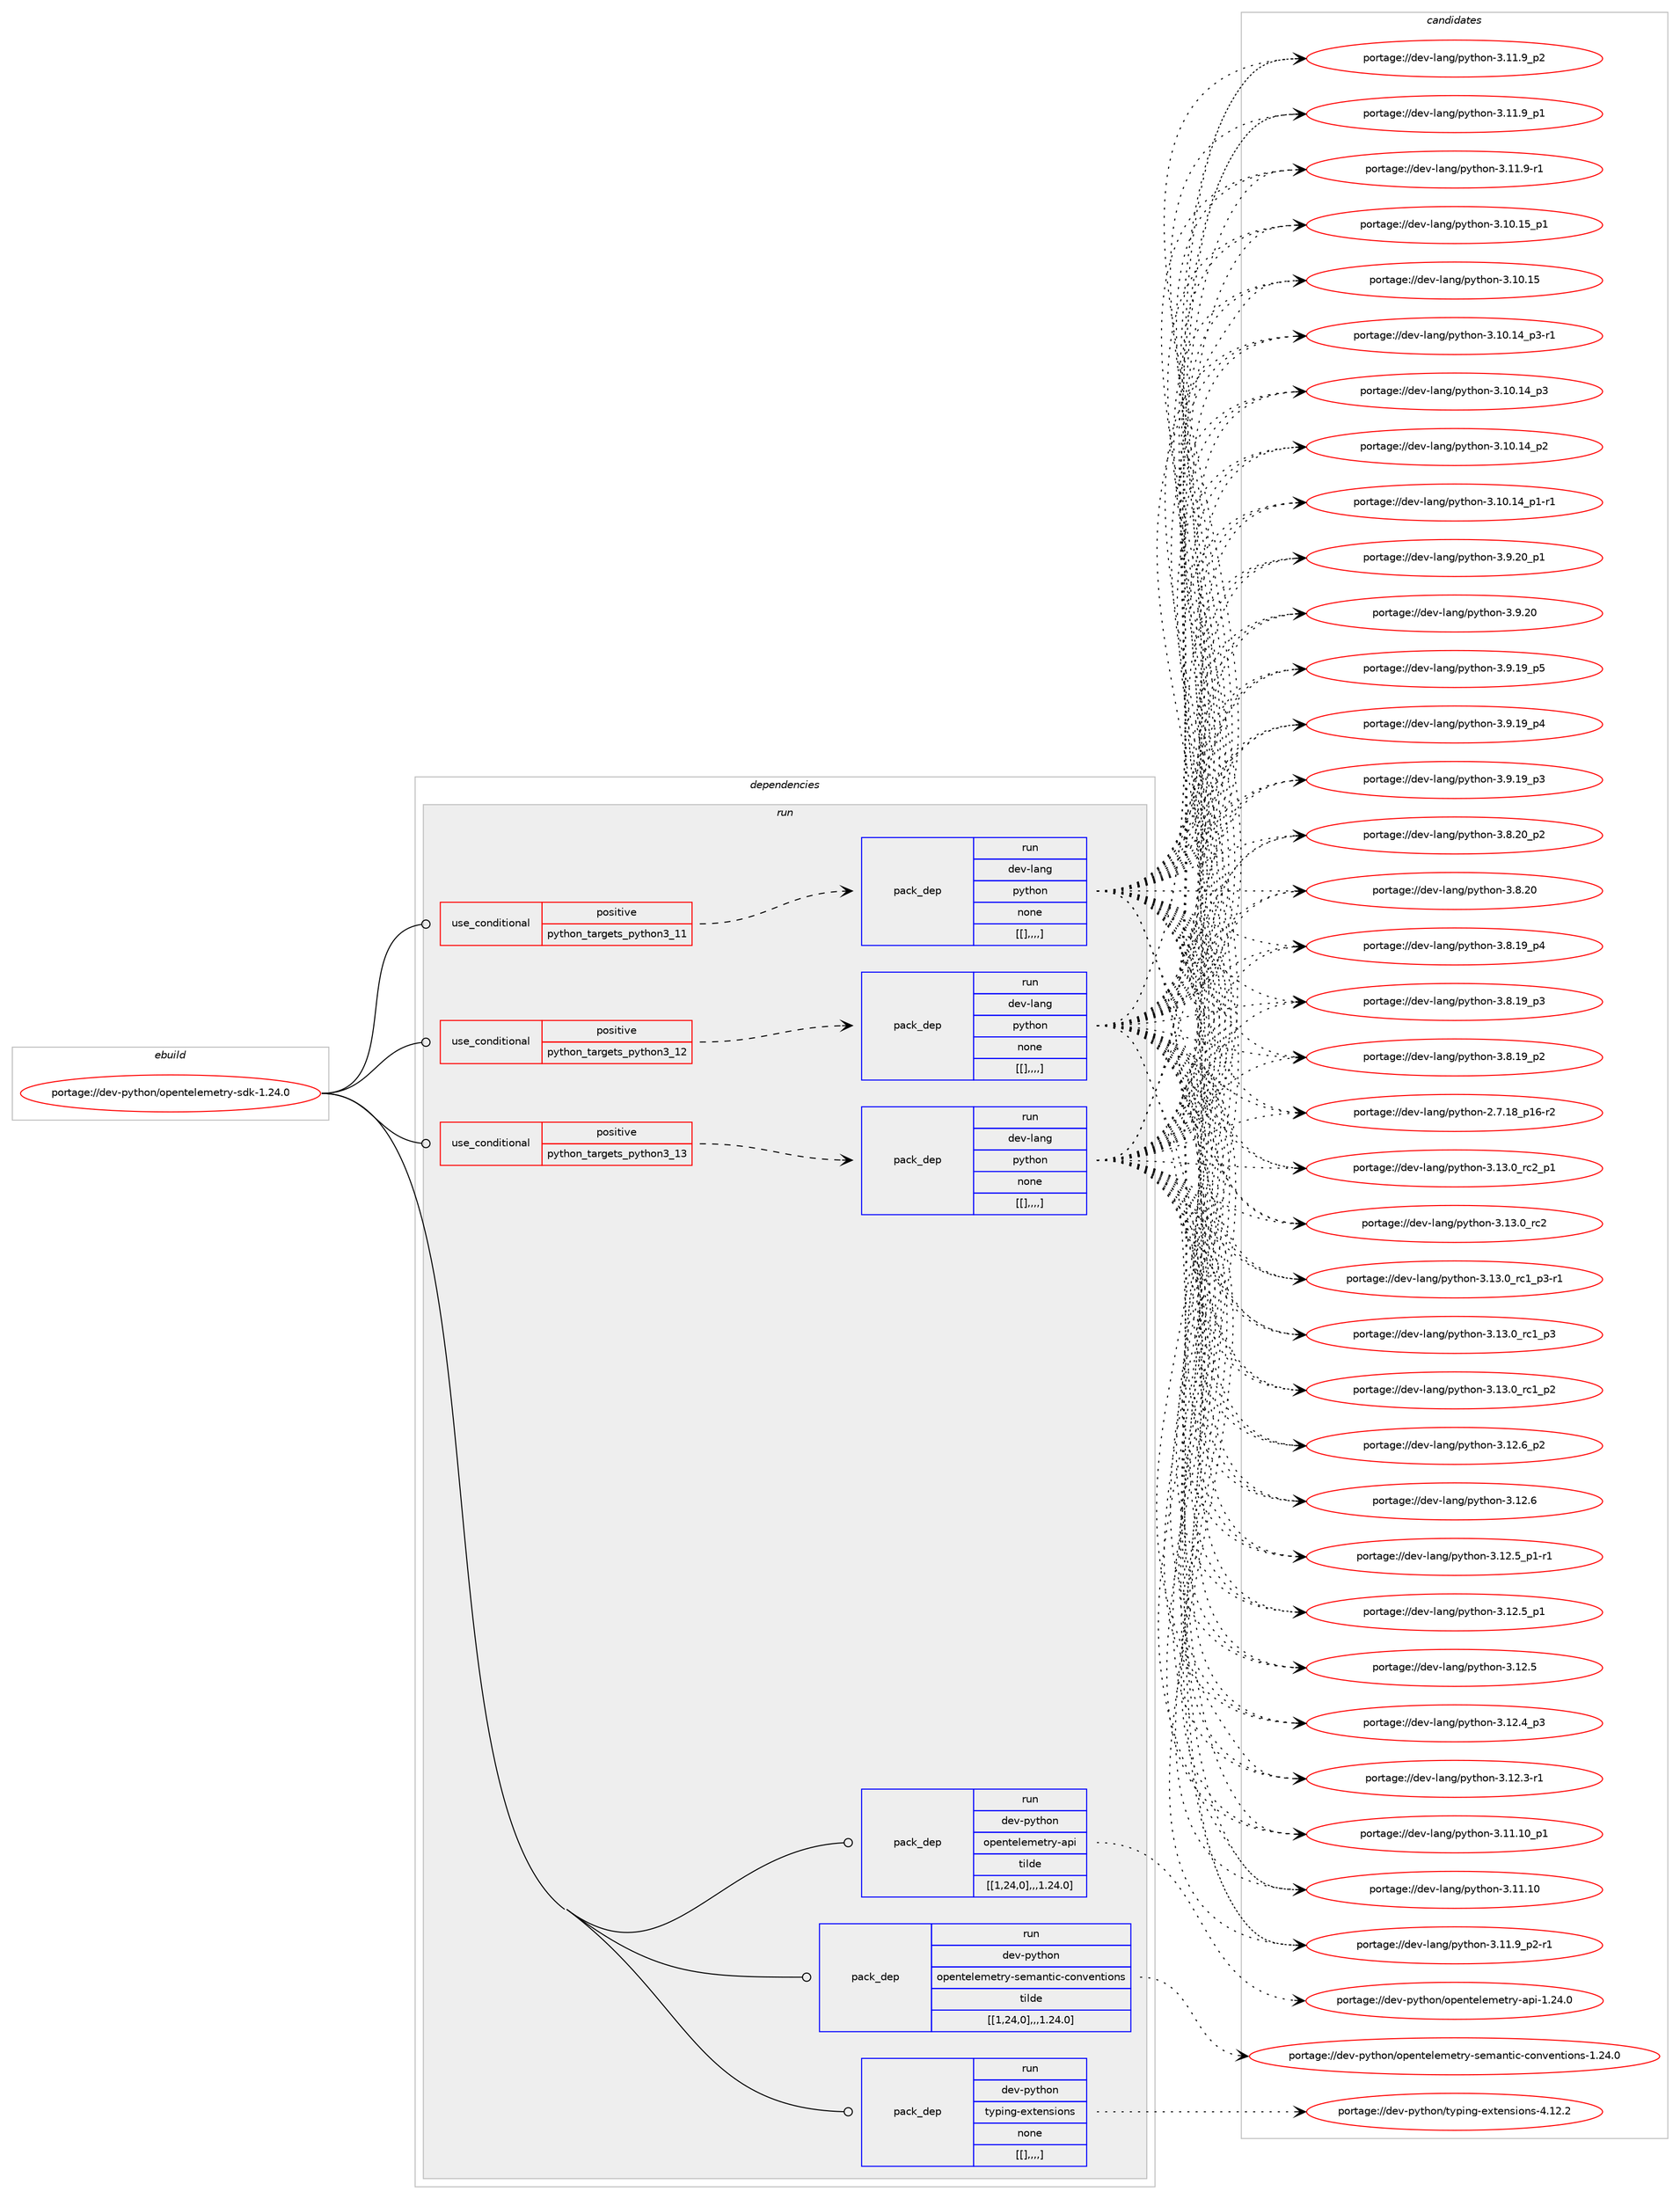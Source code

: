 digraph prolog {

# *************
# Graph options
# *************

newrank=true;
concentrate=true;
compound=true;
graph [rankdir=LR,fontname=Helvetica,fontsize=10,ranksep=1.5];#, ranksep=2.5, nodesep=0.2];
edge  [arrowhead=vee];
node  [fontname=Helvetica,fontsize=10];

# **********
# The ebuild
# **********

subgraph cluster_leftcol {
color=gray;
label=<<i>ebuild</i>>;
id [label="portage://dev-python/opentelemetry-sdk-1.24.0", color=red, width=4, href="../dev-python/opentelemetry-sdk-1.24.0.svg"];
}

# ****************
# The dependencies
# ****************

subgraph cluster_midcol {
color=gray;
label=<<i>dependencies</i>>;
subgraph cluster_compile {
fillcolor="#eeeeee";
style=filled;
label=<<i>compile</i>>;
}
subgraph cluster_compileandrun {
fillcolor="#eeeeee";
style=filled;
label=<<i>compile and run</i>>;
}
subgraph cluster_run {
fillcolor="#eeeeee";
style=filled;
label=<<i>run</i>>;
subgraph cond36780 {
dependency155237 [label=<<TABLE BORDER="0" CELLBORDER="1" CELLSPACING="0" CELLPADDING="4"><TR><TD ROWSPAN="3" CELLPADDING="10">use_conditional</TD></TR><TR><TD>positive</TD></TR><TR><TD>python_targets_python3_11</TD></TR></TABLE>>, shape=none, color=red];
subgraph pack117243 {
dependency155238 [label=<<TABLE BORDER="0" CELLBORDER="1" CELLSPACING="0" CELLPADDING="4" WIDTH="220"><TR><TD ROWSPAN="6" CELLPADDING="30">pack_dep</TD></TR><TR><TD WIDTH="110">run</TD></TR><TR><TD>dev-lang</TD></TR><TR><TD>python</TD></TR><TR><TD>none</TD></TR><TR><TD>[[],,,,]</TD></TR></TABLE>>, shape=none, color=blue];
}
dependency155237:e -> dependency155238:w [weight=20,style="dashed",arrowhead="vee"];
}
id:e -> dependency155237:w [weight=20,style="solid",arrowhead="odot"];
subgraph cond36781 {
dependency155239 [label=<<TABLE BORDER="0" CELLBORDER="1" CELLSPACING="0" CELLPADDING="4"><TR><TD ROWSPAN="3" CELLPADDING="10">use_conditional</TD></TR><TR><TD>positive</TD></TR><TR><TD>python_targets_python3_12</TD></TR></TABLE>>, shape=none, color=red];
subgraph pack117244 {
dependency155240 [label=<<TABLE BORDER="0" CELLBORDER="1" CELLSPACING="0" CELLPADDING="4" WIDTH="220"><TR><TD ROWSPAN="6" CELLPADDING="30">pack_dep</TD></TR><TR><TD WIDTH="110">run</TD></TR><TR><TD>dev-lang</TD></TR><TR><TD>python</TD></TR><TR><TD>none</TD></TR><TR><TD>[[],,,,]</TD></TR></TABLE>>, shape=none, color=blue];
}
dependency155239:e -> dependency155240:w [weight=20,style="dashed",arrowhead="vee"];
}
id:e -> dependency155239:w [weight=20,style="solid",arrowhead="odot"];
subgraph cond36782 {
dependency155241 [label=<<TABLE BORDER="0" CELLBORDER="1" CELLSPACING="0" CELLPADDING="4"><TR><TD ROWSPAN="3" CELLPADDING="10">use_conditional</TD></TR><TR><TD>positive</TD></TR><TR><TD>python_targets_python3_13</TD></TR></TABLE>>, shape=none, color=red];
subgraph pack117245 {
dependency155242 [label=<<TABLE BORDER="0" CELLBORDER="1" CELLSPACING="0" CELLPADDING="4" WIDTH="220"><TR><TD ROWSPAN="6" CELLPADDING="30">pack_dep</TD></TR><TR><TD WIDTH="110">run</TD></TR><TR><TD>dev-lang</TD></TR><TR><TD>python</TD></TR><TR><TD>none</TD></TR><TR><TD>[[],,,,]</TD></TR></TABLE>>, shape=none, color=blue];
}
dependency155241:e -> dependency155242:w [weight=20,style="dashed",arrowhead="vee"];
}
id:e -> dependency155241:w [weight=20,style="solid",arrowhead="odot"];
subgraph pack117246 {
dependency155243 [label=<<TABLE BORDER="0" CELLBORDER="1" CELLSPACING="0" CELLPADDING="4" WIDTH="220"><TR><TD ROWSPAN="6" CELLPADDING="30">pack_dep</TD></TR><TR><TD WIDTH="110">run</TD></TR><TR><TD>dev-python</TD></TR><TR><TD>opentelemetry-api</TD></TR><TR><TD>tilde</TD></TR><TR><TD>[[1,24,0],,,1.24.0]</TD></TR></TABLE>>, shape=none, color=blue];
}
id:e -> dependency155243:w [weight=20,style="solid",arrowhead="odot"];
subgraph pack117247 {
dependency155244 [label=<<TABLE BORDER="0" CELLBORDER="1" CELLSPACING="0" CELLPADDING="4" WIDTH="220"><TR><TD ROWSPAN="6" CELLPADDING="30">pack_dep</TD></TR><TR><TD WIDTH="110">run</TD></TR><TR><TD>dev-python</TD></TR><TR><TD>opentelemetry-semantic-conventions</TD></TR><TR><TD>tilde</TD></TR><TR><TD>[[1,24,0],,,1.24.0]</TD></TR></TABLE>>, shape=none, color=blue];
}
id:e -> dependency155244:w [weight=20,style="solid",arrowhead="odot"];
subgraph pack117248 {
dependency155245 [label=<<TABLE BORDER="0" CELLBORDER="1" CELLSPACING="0" CELLPADDING="4" WIDTH="220"><TR><TD ROWSPAN="6" CELLPADDING="30">pack_dep</TD></TR><TR><TD WIDTH="110">run</TD></TR><TR><TD>dev-python</TD></TR><TR><TD>typing-extensions</TD></TR><TR><TD>none</TD></TR><TR><TD>[[],,,,]</TD></TR></TABLE>>, shape=none, color=blue];
}
id:e -> dependency155245:w [weight=20,style="solid",arrowhead="odot"];
}
}

# **************
# The candidates
# **************

subgraph cluster_choices {
rank=same;
color=gray;
label=<<i>candidates</i>>;

subgraph choice117243 {
color=black;
nodesep=1;
choice100101118451089711010347112121116104111110455146495146489511499509511249 [label="portage://dev-lang/python-3.13.0_rc2_p1", color=red, width=4,href="../dev-lang/python-3.13.0_rc2_p1.svg"];
choice10010111845108971101034711212111610411111045514649514648951149950 [label="portage://dev-lang/python-3.13.0_rc2", color=red, width=4,href="../dev-lang/python-3.13.0_rc2.svg"];
choice1001011184510897110103471121211161041111104551464951464895114994995112514511449 [label="portage://dev-lang/python-3.13.0_rc1_p3-r1", color=red, width=4,href="../dev-lang/python-3.13.0_rc1_p3-r1.svg"];
choice100101118451089711010347112121116104111110455146495146489511499499511251 [label="portage://dev-lang/python-3.13.0_rc1_p3", color=red, width=4,href="../dev-lang/python-3.13.0_rc1_p3.svg"];
choice100101118451089711010347112121116104111110455146495146489511499499511250 [label="portage://dev-lang/python-3.13.0_rc1_p2", color=red, width=4,href="../dev-lang/python-3.13.0_rc1_p2.svg"];
choice100101118451089711010347112121116104111110455146495046549511250 [label="portage://dev-lang/python-3.12.6_p2", color=red, width=4,href="../dev-lang/python-3.12.6_p2.svg"];
choice10010111845108971101034711212111610411111045514649504654 [label="portage://dev-lang/python-3.12.6", color=red, width=4,href="../dev-lang/python-3.12.6.svg"];
choice1001011184510897110103471121211161041111104551464950465395112494511449 [label="portage://dev-lang/python-3.12.5_p1-r1", color=red, width=4,href="../dev-lang/python-3.12.5_p1-r1.svg"];
choice100101118451089711010347112121116104111110455146495046539511249 [label="portage://dev-lang/python-3.12.5_p1", color=red, width=4,href="../dev-lang/python-3.12.5_p1.svg"];
choice10010111845108971101034711212111610411111045514649504653 [label="portage://dev-lang/python-3.12.5", color=red, width=4,href="../dev-lang/python-3.12.5.svg"];
choice100101118451089711010347112121116104111110455146495046529511251 [label="portage://dev-lang/python-3.12.4_p3", color=red, width=4,href="../dev-lang/python-3.12.4_p3.svg"];
choice100101118451089711010347112121116104111110455146495046514511449 [label="portage://dev-lang/python-3.12.3-r1", color=red, width=4,href="../dev-lang/python-3.12.3-r1.svg"];
choice10010111845108971101034711212111610411111045514649494649489511249 [label="portage://dev-lang/python-3.11.10_p1", color=red, width=4,href="../dev-lang/python-3.11.10_p1.svg"];
choice1001011184510897110103471121211161041111104551464949464948 [label="portage://dev-lang/python-3.11.10", color=red, width=4,href="../dev-lang/python-3.11.10.svg"];
choice1001011184510897110103471121211161041111104551464949465795112504511449 [label="portage://dev-lang/python-3.11.9_p2-r1", color=red, width=4,href="../dev-lang/python-3.11.9_p2-r1.svg"];
choice100101118451089711010347112121116104111110455146494946579511250 [label="portage://dev-lang/python-3.11.9_p2", color=red, width=4,href="../dev-lang/python-3.11.9_p2.svg"];
choice100101118451089711010347112121116104111110455146494946579511249 [label="portage://dev-lang/python-3.11.9_p1", color=red, width=4,href="../dev-lang/python-3.11.9_p1.svg"];
choice100101118451089711010347112121116104111110455146494946574511449 [label="portage://dev-lang/python-3.11.9-r1", color=red, width=4,href="../dev-lang/python-3.11.9-r1.svg"];
choice10010111845108971101034711212111610411111045514649484649539511249 [label="portage://dev-lang/python-3.10.15_p1", color=red, width=4,href="../dev-lang/python-3.10.15_p1.svg"];
choice1001011184510897110103471121211161041111104551464948464953 [label="portage://dev-lang/python-3.10.15", color=red, width=4,href="../dev-lang/python-3.10.15.svg"];
choice100101118451089711010347112121116104111110455146494846495295112514511449 [label="portage://dev-lang/python-3.10.14_p3-r1", color=red, width=4,href="../dev-lang/python-3.10.14_p3-r1.svg"];
choice10010111845108971101034711212111610411111045514649484649529511251 [label="portage://dev-lang/python-3.10.14_p3", color=red, width=4,href="../dev-lang/python-3.10.14_p3.svg"];
choice10010111845108971101034711212111610411111045514649484649529511250 [label="portage://dev-lang/python-3.10.14_p2", color=red, width=4,href="../dev-lang/python-3.10.14_p2.svg"];
choice100101118451089711010347112121116104111110455146494846495295112494511449 [label="portage://dev-lang/python-3.10.14_p1-r1", color=red, width=4,href="../dev-lang/python-3.10.14_p1-r1.svg"];
choice100101118451089711010347112121116104111110455146574650489511249 [label="portage://dev-lang/python-3.9.20_p1", color=red, width=4,href="../dev-lang/python-3.9.20_p1.svg"];
choice10010111845108971101034711212111610411111045514657465048 [label="portage://dev-lang/python-3.9.20", color=red, width=4,href="../dev-lang/python-3.9.20.svg"];
choice100101118451089711010347112121116104111110455146574649579511253 [label="portage://dev-lang/python-3.9.19_p5", color=red, width=4,href="../dev-lang/python-3.9.19_p5.svg"];
choice100101118451089711010347112121116104111110455146574649579511252 [label="portage://dev-lang/python-3.9.19_p4", color=red, width=4,href="../dev-lang/python-3.9.19_p4.svg"];
choice100101118451089711010347112121116104111110455146574649579511251 [label="portage://dev-lang/python-3.9.19_p3", color=red, width=4,href="../dev-lang/python-3.9.19_p3.svg"];
choice100101118451089711010347112121116104111110455146564650489511250 [label="portage://dev-lang/python-3.8.20_p2", color=red, width=4,href="../dev-lang/python-3.8.20_p2.svg"];
choice10010111845108971101034711212111610411111045514656465048 [label="portage://dev-lang/python-3.8.20", color=red, width=4,href="../dev-lang/python-3.8.20.svg"];
choice100101118451089711010347112121116104111110455146564649579511252 [label="portage://dev-lang/python-3.8.19_p4", color=red, width=4,href="../dev-lang/python-3.8.19_p4.svg"];
choice100101118451089711010347112121116104111110455146564649579511251 [label="portage://dev-lang/python-3.8.19_p3", color=red, width=4,href="../dev-lang/python-3.8.19_p3.svg"];
choice100101118451089711010347112121116104111110455146564649579511250 [label="portage://dev-lang/python-3.8.19_p2", color=red, width=4,href="../dev-lang/python-3.8.19_p2.svg"];
choice100101118451089711010347112121116104111110455046554649569511249544511450 [label="portage://dev-lang/python-2.7.18_p16-r2", color=red, width=4,href="../dev-lang/python-2.7.18_p16-r2.svg"];
dependency155238:e -> choice100101118451089711010347112121116104111110455146495146489511499509511249:w [style=dotted,weight="100"];
dependency155238:e -> choice10010111845108971101034711212111610411111045514649514648951149950:w [style=dotted,weight="100"];
dependency155238:e -> choice1001011184510897110103471121211161041111104551464951464895114994995112514511449:w [style=dotted,weight="100"];
dependency155238:e -> choice100101118451089711010347112121116104111110455146495146489511499499511251:w [style=dotted,weight="100"];
dependency155238:e -> choice100101118451089711010347112121116104111110455146495146489511499499511250:w [style=dotted,weight="100"];
dependency155238:e -> choice100101118451089711010347112121116104111110455146495046549511250:w [style=dotted,weight="100"];
dependency155238:e -> choice10010111845108971101034711212111610411111045514649504654:w [style=dotted,weight="100"];
dependency155238:e -> choice1001011184510897110103471121211161041111104551464950465395112494511449:w [style=dotted,weight="100"];
dependency155238:e -> choice100101118451089711010347112121116104111110455146495046539511249:w [style=dotted,weight="100"];
dependency155238:e -> choice10010111845108971101034711212111610411111045514649504653:w [style=dotted,weight="100"];
dependency155238:e -> choice100101118451089711010347112121116104111110455146495046529511251:w [style=dotted,weight="100"];
dependency155238:e -> choice100101118451089711010347112121116104111110455146495046514511449:w [style=dotted,weight="100"];
dependency155238:e -> choice10010111845108971101034711212111610411111045514649494649489511249:w [style=dotted,weight="100"];
dependency155238:e -> choice1001011184510897110103471121211161041111104551464949464948:w [style=dotted,weight="100"];
dependency155238:e -> choice1001011184510897110103471121211161041111104551464949465795112504511449:w [style=dotted,weight="100"];
dependency155238:e -> choice100101118451089711010347112121116104111110455146494946579511250:w [style=dotted,weight="100"];
dependency155238:e -> choice100101118451089711010347112121116104111110455146494946579511249:w [style=dotted,weight="100"];
dependency155238:e -> choice100101118451089711010347112121116104111110455146494946574511449:w [style=dotted,weight="100"];
dependency155238:e -> choice10010111845108971101034711212111610411111045514649484649539511249:w [style=dotted,weight="100"];
dependency155238:e -> choice1001011184510897110103471121211161041111104551464948464953:w [style=dotted,weight="100"];
dependency155238:e -> choice100101118451089711010347112121116104111110455146494846495295112514511449:w [style=dotted,weight="100"];
dependency155238:e -> choice10010111845108971101034711212111610411111045514649484649529511251:w [style=dotted,weight="100"];
dependency155238:e -> choice10010111845108971101034711212111610411111045514649484649529511250:w [style=dotted,weight="100"];
dependency155238:e -> choice100101118451089711010347112121116104111110455146494846495295112494511449:w [style=dotted,weight="100"];
dependency155238:e -> choice100101118451089711010347112121116104111110455146574650489511249:w [style=dotted,weight="100"];
dependency155238:e -> choice10010111845108971101034711212111610411111045514657465048:w [style=dotted,weight="100"];
dependency155238:e -> choice100101118451089711010347112121116104111110455146574649579511253:w [style=dotted,weight="100"];
dependency155238:e -> choice100101118451089711010347112121116104111110455146574649579511252:w [style=dotted,weight="100"];
dependency155238:e -> choice100101118451089711010347112121116104111110455146574649579511251:w [style=dotted,weight="100"];
dependency155238:e -> choice100101118451089711010347112121116104111110455146564650489511250:w [style=dotted,weight="100"];
dependency155238:e -> choice10010111845108971101034711212111610411111045514656465048:w [style=dotted,weight="100"];
dependency155238:e -> choice100101118451089711010347112121116104111110455146564649579511252:w [style=dotted,weight="100"];
dependency155238:e -> choice100101118451089711010347112121116104111110455146564649579511251:w [style=dotted,weight="100"];
dependency155238:e -> choice100101118451089711010347112121116104111110455146564649579511250:w [style=dotted,weight="100"];
dependency155238:e -> choice100101118451089711010347112121116104111110455046554649569511249544511450:w [style=dotted,weight="100"];
}
subgraph choice117244 {
color=black;
nodesep=1;
choice100101118451089711010347112121116104111110455146495146489511499509511249 [label="portage://dev-lang/python-3.13.0_rc2_p1", color=red, width=4,href="../dev-lang/python-3.13.0_rc2_p1.svg"];
choice10010111845108971101034711212111610411111045514649514648951149950 [label="portage://dev-lang/python-3.13.0_rc2", color=red, width=4,href="../dev-lang/python-3.13.0_rc2.svg"];
choice1001011184510897110103471121211161041111104551464951464895114994995112514511449 [label="portage://dev-lang/python-3.13.0_rc1_p3-r1", color=red, width=4,href="../dev-lang/python-3.13.0_rc1_p3-r1.svg"];
choice100101118451089711010347112121116104111110455146495146489511499499511251 [label="portage://dev-lang/python-3.13.0_rc1_p3", color=red, width=4,href="../dev-lang/python-3.13.0_rc1_p3.svg"];
choice100101118451089711010347112121116104111110455146495146489511499499511250 [label="portage://dev-lang/python-3.13.0_rc1_p2", color=red, width=4,href="../dev-lang/python-3.13.0_rc1_p2.svg"];
choice100101118451089711010347112121116104111110455146495046549511250 [label="portage://dev-lang/python-3.12.6_p2", color=red, width=4,href="../dev-lang/python-3.12.6_p2.svg"];
choice10010111845108971101034711212111610411111045514649504654 [label="portage://dev-lang/python-3.12.6", color=red, width=4,href="../dev-lang/python-3.12.6.svg"];
choice1001011184510897110103471121211161041111104551464950465395112494511449 [label="portage://dev-lang/python-3.12.5_p1-r1", color=red, width=4,href="../dev-lang/python-3.12.5_p1-r1.svg"];
choice100101118451089711010347112121116104111110455146495046539511249 [label="portage://dev-lang/python-3.12.5_p1", color=red, width=4,href="../dev-lang/python-3.12.5_p1.svg"];
choice10010111845108971101034711212111610411111045514649504653 [label="portage://dev-lang/python-3.12.5", color=red, width=4,href="../dev-lang/python-3.12.5.svg"];
choice100101118451089711010347112121116104111110455146495046529511251 [label="portage://dev-lang/python-3.12.4_p3", color=red, width=4,href="../dev-lang/python-3.12.4_p3.svg"];
choice100101118451089711010347112121116104111110455146495046514511449 [label="portage://dev-lang/python-3.12.3-r1", color=red, width=4,href="../dev-lang/python-3.12.3-r1.svg"];
choice10010111845108971101034711212111610411111045514649494649489511249 [label="portage://dev-lang/python-3.11.10_p1", color=red, width=4,href="../dev-lang/python-3.11.10_p1.svg"];
choice1001011184510897110103471121211161041111104551464949464948 [label="portage://dev-lang/python-3.11.10", color=red, width=4,href="../dev-lang/python-3.11.10.svg"];
choice1001011184510897110103471121211161041111104551464949465795112504511449 [label="portage://dev-lang/python-3.11.9_p2-r1", color=red, width=4,href="../dev-lang/python-3.11.9_p2-r1.svg"];
choice100101118451089711010347112121116104111110455146494946579511250 [label="portage://dev-lang/python-3.11.9_p2", color=red, width=4,href="../dev-lang/python-3.11.9_p2.svg"];
choice100101118451089711010347112121116104111110455146494946579511249 [label="portage://dev-lang/python-3.11.9_p1", color=red, width=4,href="../dev-lang/python-3.11.9_p1.svg"];
choice100101118451089711010347112121116104111110455146494946574511449 [label="portage://dev-lang/python-3.11.9-r1", color=red, width=4,href="../dev-lang/python-3.11.9-r1.svg"];
choice10010111845108971101034711212111610411111045514649484649539511249 [label="portage://dev-lang/python-3.10.15_p1", color=red, width=4,href="../dev-lang/python-3.10.15_p1.svg"];
choice1001011184510897110103471121211161041111104551464948464953 [label="portage://dev-lang/python-3.10.15", color=red, width=4,href="../dev-lang/python-3.10.15.svg"];
choice100101118451089711010347112121116104111110455146494846495295112514511449 [label="portage://dev-lang/python-3.10.14_p3-r1", color=red, width=4,href="../dev-lang/python-3.10.14_p3-r1.svg"];
choice10010111845108971101034711212111610411111045514649484649529511251 [label="portage://dev-lang/python-3.10.14_p3", color=red, width=4,href="../dev-lang/python-3.10.14_p3.svg"];
choice10010111845108971101034711212111610411111045514649484649529511250 [label="portage://dev-lang/python-3.10.14_p2", color=red, width=4,href="../dev-lang/python-3.10.14_p2.svg"];
choice100101118451089711010347112121116104111110455146494846495295112494511449 [label="portage://dev-lang/python-3.10.14_p1-r1", color=red, width=4,href="../dev-lang/python-3.10.14_p1-r1.svg"];
choice100101118451089711010347112121116104111110455146574650489511249 [label="portage://dev-lang/python-3.9.20_p1", color=red, width=4,href="../dev-lang/python-3.9.20_p1.svg"];
choice10010111845108971101034711212111610411111045514657465048 [label="portage://dev-lang/python-3.9.20", color=red, width=4,href="../dev-lang/python-3.9.20.svg"];
choice100101118451089711010347112121116104111110455146574649579511253 [label="portage://dev-lang/python-3.9.19_p5", color=red, width=4,href="../dev-lang/python-3.9.19_p5.svg"];
choice100101118451089711010347112121116104111110455146574649579511252 [label="portage://dev-lang/python-3.9.19_p4", color=red, width=4,href="../dev-lang/python-3.9.19_p4.svg"];
choice100101118451089711010347112121116104111110455146574649579511251 [label="portage://dev-lang/python-3.9.19_p3", color=red, width=4,href="../dev-lang/python-3.9.19_p3.svg"];
choice100101118451089711010347112121116104111110455146564650489511250 [label="portage://dev-lang/python-3.8.20_p2", color=red, width=4,href="../dev-lang/python-3.8.20_p2.svg"];
choice10010111845108971101034711212111610411111045514656465048 [label="portage://dev-lang/python-3.8.20", color=red, width=4,href="../dev-lang/python-3.8.20.svg"];
choice100101118451089711010347112121116104111110455146564649579511252 [label="portage://dev-lang/python-3.8.19_p4", color=red, width=4,href="../dev-lang/python-3.8.19_p4.svg"];
choice100101118451089711010347112121116104111110455146564649579511251 [label="portage://dev-lang/python-3.8.19_p3", color=red, width=4,href="../dev-lang/python-3.8.19_p3.svg"];
choice100101118451089711010347112121116104111110455146564649579511250 [label="portage://dev-lang/python-3.8.19_p2", color=red, width=4,href="../dev-lang/python-3.8.19_p2.svg"];
choice100101118451089711010347112121116104111110455046554649569511249544511450 [label="portage://dev-lang/python-2.7.18_p16-r2", color=red, width=4,href="../dev-lang/python-2.7.18_p16-r2.svg"];
dependency155240:e -> choice100101118451089711010347112121116104111110455146495146489511499509511249:w [style=dotted,weight="100"];
dependency155240:e -> choice10010111845108971101034711212111610411111045514649514648951149950:w [style=dotted,weight="100"];
dependency155240:e -> choice1001011184510897110103471121211161041111104551464951464895114994995112514511449:w [style=dotted,weight="100"];
dependency155240:e -> choice100101118451089711010347112121116104111110455146495146489511499499511251:w [style=dotted,weight="100"];
dependency155240:e -> choice100101118451089711010347112121116104111110455146495146489511499499511250:w [style=dotted,weight="100"];
dependency155240:e -> choice100101118451089711010347112121116104111110455146495046549511250:w [style=dotted,weight="100"];
dependency155240:e -> choice10010111845108971101034711212111610411111045514649504654:w [style=dotted,weight="100"];
dependency155240:e -> choice1001011184510897110103471121211161041111104551464950465395112494511449:w [style=dotted,weight="100"];
dependency155240:e -> choice100101118451089711010347112121116104111110455146495046539511249:w [style=dotted,weight="100"];
dependency155240:e -> choice10010111845108971101034711212111610411111045514649504653:w [style=dotted,weight="100"];
dependency155240:e -> choice100101118451089711010347112121116104111110455146495046529511251:w [style=dotted,weight="100"];
dependency155240:e -> choice100101118451089711010347112121116104111110455146495046514511449:w [style=dotted,weight="100"];
dependency155240:e -> choice10010111845108971101034711212111610411111045514649494649489511249:w [style=dotted,weight="100"];
dependency155240:e -> choice1001011184510897110103471121211161041111104551464949464948:w [style=dotted,weight="100"];
dependency155240:e -> choice1001011184510897110103471121211161041111104551464949465795112504511449:w [style=dotted,weight="100"];
dependency155240:e -> choice100101118451089711010347112121116104111110455146494946579511250:w [style=dotted,weight="100"];
dependency155240:e -> choice100101118451089711010347112121116104111110455146494946579511249:w [style=dotted,weight="100"];
dependency155240:e -> choice100101118451089711010347112121116104111110455146494946574511449:w [style=dotted,weight="100"];
dependency155240:e -> choice10010111845108971101034711212111610411111045514649484649539511249:w [style=dotted,weight="100"];
dependency155240:e -> choice1001011184510897110103471121211161041111104551464948464953:w [style=dotted,weight="100"];
dependency155240:e -> choice100101118451089711010347112121116104111110455146494846495295112514511449:w [style=dotted,weight="100"];
dependency155240:e -> choice10010111845108971101034711212111610411111045514649484649529511251:w [style=dotted,weight="100"];
dependency155240:e -> choice10010111845108971101034711212111610411111045514649484649529511250:w [style=dotted,weight="100"];
dependency155240:e -> choice100101118451089711010347112121116104111110455146494846495295112494511449:w [style=dotted,weight="100"];
dependency155240:e -> choice100101118451089711010347112121116104111110455146574650489511249:w [style=dotted,weight="100"];
dependency155240:e -> choice10010111845108971101034711212111610411111045514657465048:w [style=dotted,weight="100"];
dependency155240:e -> choice100101118451089711010347112121116104111110455146574649579511253:w [style=dotted,weight="100"];
dependency155240:e -> choice100101118451089711010347112121116104111110455146574649579511252:w [style=dotted,weight="100"];
dependency155240:e -> choice100101118451089711010347112121116104111110455146574649579511251:w [style=dotted,weight="100"];
dependency155240:e -> choice100101118451089711010347112121116104111110455146564650489511250:w [style=dotted,weight="100"];
dependency155240:e -> choice10010111845108971101034711212111610411111045514656465048:w [style=dotted,weight="100"];
dependency155240:e -> choice100101118451089711010347112121116104111110455146564649579511252:w [style=dotted,weight="100"];
dependency155240:e -> choice100101118451089711010347112121116104111110455146564649579511251:w [style=dotted,weight="100"];
dependency155240:e -> choice100101118451089711010347112121116104111110455146564649579511250:w [style=dotted,weight="100"];
dependency155240:e -> choice100101118451089711010347112121116104111110455046554649569511249544511450:w [style=dotted,weight="100"];
}
subgraph choice117245 {
color=black;
nodesep=1;
choice100101118451089711010347112121116104111110455146495146489511499509511249 [label="portage://dev-lang/python-3.13.0_rc2_p1", color=red, width=4,href="../dev-lang/python-3.13.0_rc2_p1.svg"];
choice10010111845108971101034711212111610411111045514649514648951149950 [label="portage://dev-lang/python-3.13.0_rc2", color=red, width=4,href="../dev-lang/python-3.13.0_rc2.svg"];
choice1001011184510897110103471121211161041111104551464951464895114994995112514511449 [label="portage://dev-lang/python-3.13.0_rc1_p3-r1", color=red, width=4,href="../dev-lang/python-3.13.0_rc1_p3-r1.svg"];
choice100101118451089711010347112121116104111110455146495146489511499499511251 [label="portage://dev-lang/python-3.13.0_rc1_p3", color=red, width=4,href="../dev-lang/python-3.13.0_rc1_p3.svg"];
choice100101118451089711010347112121116104111110455146495146489511499499511250 [label="portage://dev-lang/python-3.13.0_rc1_p2", color=red, width=4,href="../dev-lang/python-3.13.0_rc1_p2.svg"];
choice100101118451089711010347112121116104111110455146495046549511250 [label="portage://dev-lang/python-3.12.6_p2", color=red, width=4,href="../dev-lang/python-3.12.6_p2.svg"];
choice10010111845108971101034711212111610411111045514649504654 [label="portage://dev-lang/python-3.12.6", color=red, width=4,href="../dev-lang/python-3.12.6.svg"];
choice1001011184510897110103471121211161041111104551464950465395112494511449 [label="portage://dev-lang/python-3.12.5_p1-r1", color=red, width=4,href="../dev-lang/python-3.12.5_p1-r1.svg"];
choice100101118451089711010347112121116104111110455146495046539511249 [label="portage://dev-lang/python-3.12.5_p1", color=red, width=4,href="../dev-lang/python-3.12.5_p1.svg"];
choice10010111845108971101034711212111610411111045514649504653 [label="portage://dev-lang/python-3.12.5", color=red, width=4,href="../dev-lang/python-3.12.5.svg"];
choice100101118451089711010347112121116104111110455146495046529511251 [label="portage://dev-lang/python-3.12.4_p3", color=red, width=4,href="../dev-lang/python-3.12.4_p3.svg"];
choice100101118451089711010347112121116104111110455146495046514511449 [label="portage://dev-lang/python-3.12.3-r1", color=red, width=4,href="../dev-lang/python-3.12.3-r1.svg"];
choice10010111845108971101034711212111610411111045514649494649489511249 [label="portage://dev-lang/python-3.11.10_p1", color=red, width=4,href="../dev-lang/python-3.11.10_p1.svg"];
choice1001011184510897110103471121211161041111104551464949464948 [label="portage://dev-lang/python-3.11.10", color=red, width=4,href="../dev-lang/python-3.11.10.svg"];
choice1001011184510897110103471121211161041111104551464949465795112504511449 [label="portage://dev-lang/python-3.11.9_p2-r1", color=red, width=4,href="../dev-lang/python-3.11.9_p2-r1.svg"];
choice100101118451089711010347112121116104111110455146494946579511250 [label="portage://dev-lang/python-3.11.9_p2", color=red, width=4,href="../dev-lang/python-3.11.9_p2.svg"];
choice100101118451089711010347112121116104111110455146494946579511249 [label="portage://dev-lang/python-3.11.9_p1", color=red, width=4,href="../dev-lang/python-3.11.9_p1.svg"];
choice100101118451089711010347112121116104111110455146494946574511449 [label="portage://dev-lang/python-3.11.9-r1", color=red, width=4,href="../dev-lang/python-3.11.9-r1.svg"];
choice10010111845108971101034711212111610411111045514649484649539511249 [label="portage://dev-lang/python-3.10.15_p1", color=red, width=4,href="../dev-lang/python-3.10.15_p1.svg"];
choice1001011184510897110103471121211161041111104551464948464953 [label="portage://dev-lang/python-3.10.15", color=red, width=4,href="../dev-lang/python-3.10.15.svg"];
choice100101118451089711010347112121116104111110455146494846495295112514511449 [label="portage://dev-lang/python-3.10.14_p3-r1", color=red, width=4,href="../dev-lang/python-3.10.14_p3-r1.svg"];
choice10010111845108971101034711212111610411111045514649484649529511251 [label="portage://dev-lang/python-3.10.14_p3", color=red, width=4,href="../dev-lang/python-3.10.14_p3.svg"];
choice10010111845108971101034711212111610411111045514649484649529511250 [label="portage://dev-lang/python-3.10.14_p2", color=red, width=4,href="../dev-lang/python-3.10.14_p2.svg"];
choice100101118451089711010347112121116104111110455146494846495295112494511449 [label="portage://dev-lang/python-3.10.14_p1-r1", color=red, width=4,href="../dev-lang/python-3.10.14_p1-r1.svg"];
choice100101118451089711010347112121116104111110455146574650489511249 [label="portage://dev-lang/python-3.9.20_p1", color=red, width=4,href="../dev-lang/python-3.9.20_p1.svg"];
choice10010111845108971101034711212111610411111045514657465048 [label="portage://dev-lang/python-3.9.20", color=red, width=4,href="../dev-lang/python-3.9.20.svg"];
choice100101118451089711010347112121116104111110455146574649579511253 [label="portage://dev-lang/python-3.9.19_p5", color=red, width=4,href="../dev-lang/python-3.9.19_p5.svg"];
choice100101118451089711010347112121116104111110455146574649579511252 [label="portage://dev-lang/python-3.9.19_p4", color=red, width=4,href="../dev-lang/python-3.9.19_p4.svg"];
choice100101118451089711010347112121116104111110455146574649579511251 [label="portage://dev-lang/python-3.9.19_p3", color=red, width=4,href="../dev-lang/python-3.9.19_p3.svg"];
choice100101118451089711010347112121116104111110455146564650489511250 [label="portage://dev-lang/python-3.8.20_p2", color=red, width=4,href="../dev-lang/python-3.8.20_p2.svg"];
choice10010111845108971101034711212111610411111045514656465048 [label="portage://dev-lang/python-3.8.20", color=red, width=4,href="../dev-lang/python-3.8.20.svg"];
choice100101118451089711010347112121116104111110455146564649579511252 [label="portage://dev-lang/python-3.8.19_p4", color=red, width=4,href="../dev-lang/python-3.8.19_p4.svg"];
choice100101118451089711010347112121116104111110455146564649579511251 [label="portage://dev-lang/python-3.8.19_p3", color=red, width=4,href="../dev-lang/python-3.8.19_p3.svg"];
choice100101118451089711010347112121116104111110455146564649579511250 [label="portage://dev-lang/python-3.8.19_p2", color=red, width=4,href="../dev-lang/python-3.8.19_p2.svg"];
choice100101118451089711010347112121116104111110455046554649569511249544511450 [label="portage://dev-lang/python-2.7.18_p16-r2", color=red, width=4,href="../dev-lang/python-2.7.18_p16-r2.svg"];
dependency155242:e -> choice100101118451089711010347112121116104111110455146495146489511499509511249:w [style=dotted,weight="100"];
dependency155242:e -> choice10010111845108971101034711212111610411111045514649514648951149950:w [style=dotted,weight="100"];
dependency155242:e -> choice1001011184510897110103471121211161041111104551464951464895114994995112514511449:w [style=dotted,weight="100"];
dependency155242:e -> choice100101118451089711010347112121116104111110455146495146489511499499511251:w [style=dotted,weight="100"];
dependency155242:e -> choice100101118451089711010347112121116104111110455146495146489511499499511250:w [style=dotted,weight="100"];
dependency155242:e -> choice100101118451089711010347112121116104111110455146495046549511250:w [style=dotted,weight="100"];
dependency155242:e -> choice10010111845108971101034711212111610411111045514649504654:w [style=dotted,weight="100"];
dependency155242:e -> choice1001011184510897110103471121211161041111104551464950465395112494511449:w [style=dotted,weight="100"];
dependency155242:e -> choice100101118451089711010347112121116104111110455146495046539511249:w [style=dotted,weight="100"];
dependency155242:e -> choice10010111845108971101034711212111610411111045514649504653:w [style=dotted,weight="100"];
dependency155242:e -> choice100101118451089711010347112121116104111110455146495046529511251:w [style=dotted,weight="100"];
dependency155242:e -> choice100101118451089711010347112121116104111110455146495046514511449:w [style=dotted,weight="100"];
dependency155242:e -> choice10010111845108971101034711212111610411111045514649494649489511249:w [style=dotted,weight="100"];
dependency155242:e -> choice1001011184510897110103471121211161041111104551464949464948:w [style=dotted,weight="100"];
dependency155242:e -> choice1001011184510897110103471121211161041111104551464949465795112504511449:w [style=dotted,weight="100"];
dependency155242:e -> choice100101118451089711010347112121116104111110455146494946579511250:w [style=dotted,weight="100"];
dependency155242:e -> choice100101118451089711010347112121116104111110455146494946579511249:w [style=dotted,weight="100"];
dependency155242:e -> choice100101118451089711010347112121116104111110455146494946574511449:w [style=dotted,weight="100"];
dependency155242:e -> choice10010111845108971101034711212111610411111045514649484649539511249:w [style=dotted,weight="100"];
dependency155242:e -> choice1001011184510897110103471121211161041111104551464948464953:w [style=dotted,weight="100"];
dependency155242:e -> choice100101118451089711010347112121116104111110455146494846495295112514511449:w [style=dotted,weight="100"];
dependency155242:e -> choice10010111845108971101034711212111610411111045514649484649529511251:w [style=dotted,weight="100"];
dependency155242:e -> choice10010111845108971101034711212111610411111045514649484649529511250:w [style=dotted,weight="100"];
dependency155242:e -> choice100101118451089711010347112121116104111110455146494846495295112494511449:w [style=dotted,weight="100"];
dependency155242:e -> choice100101118451089711010347112121116104111110455146574650489511249:w [style=dotted,weight="100"];
dependency155242:e -> choice10010111845108971101034711212111610411111045514657465048:w [style=dotted,weight="100"];
dependency155242:e -> choice100101118451089711010347112121116104111110455146574649579511253:w [style=dotted,weight="100"];
dependency155242:e -> choice100101118451089711010347112121116104111110455146574649579511252:w [style=dotted,weight="100"];
dependency155242:e -> choice100101118451089711010347112121116104111110455146574649579511251:w [style=dotted,weight="100"];
dependency155242:e -> choice100101118451089711010347112121116104111110455146564650489511250:w [style=dotted,weight="100"];
dependency155242:e -> choice10010111845108971101034711212111610411111045514656465048:w [style=dotted,weight="100"];
dependency155242:e -> choice100101118451089711010347112121116104111110455146564649579511252:w [style=dotted,weight="100"];
dependency155242:e -> choice100101118451089711010347112121116104111110455146564649579511251:w [style=dotted,weight="100"];
dependency155242:e -> choice100101118451089711010347112121116104111110455146564649579511250:w [style=dotted,weight="100"];
dependency155242:e -> choice100101118451089711010347112121116104111110455046554649569511249544511450:w [style=dotted,weight="100"];
}
subgraph choice117246 {
color=black;
nodesep=1;
choice1001011184511212111610411111047111112101110116101108101109101116114121459711210545494650524648 [label="portage://dev-python/opentelemetry-api-1.24.0", color=red, width=4,href="../dev-python/opentelemetry-api-1.24.0.svg"];
dependency155243:e -> choice1001011184511212111610411111047111112101110116101108101109101116114121459711210545494650524648:w [style=dotted,weight="100"];
}
subgraph choice117247 {
color=black;
nodesep=1;
choice1001011184511212111610411111047111112101110116101108101109101116114121451151011099711011610599459911111011810111011610511111011545494650524648 [label="portage://dev-python/opentelemetry-semantic-conventions-1.24.0", color=red, width=4,href="../dev-python/opentelemetry-semantic-conventions-1.24.0.svg"];
dependency155244:e -> choice1001011184511212111610411111047111112101110116101108101109101116114121451151011099711011610599459911111011810111011610511111011545494650524648:w [style=dotted,weight="100"];
}
subgraph choice117248 {
color=black;
nodesep=1;
choice10010111845112121116104111110471161211121051101034510112011610111011510511111011545524649504650 [label="portage://dev-python/typing-extensions-4.12.2", color=red, width=4,href="../dev-python/typing-extensions-4.12.2.svg"];
dependency155245:e -> choice10010111845112121116104111110471161211121051101034510112011610111011510511111011545524649504650:w [style=dotted,weight="100"];
}
}

}
